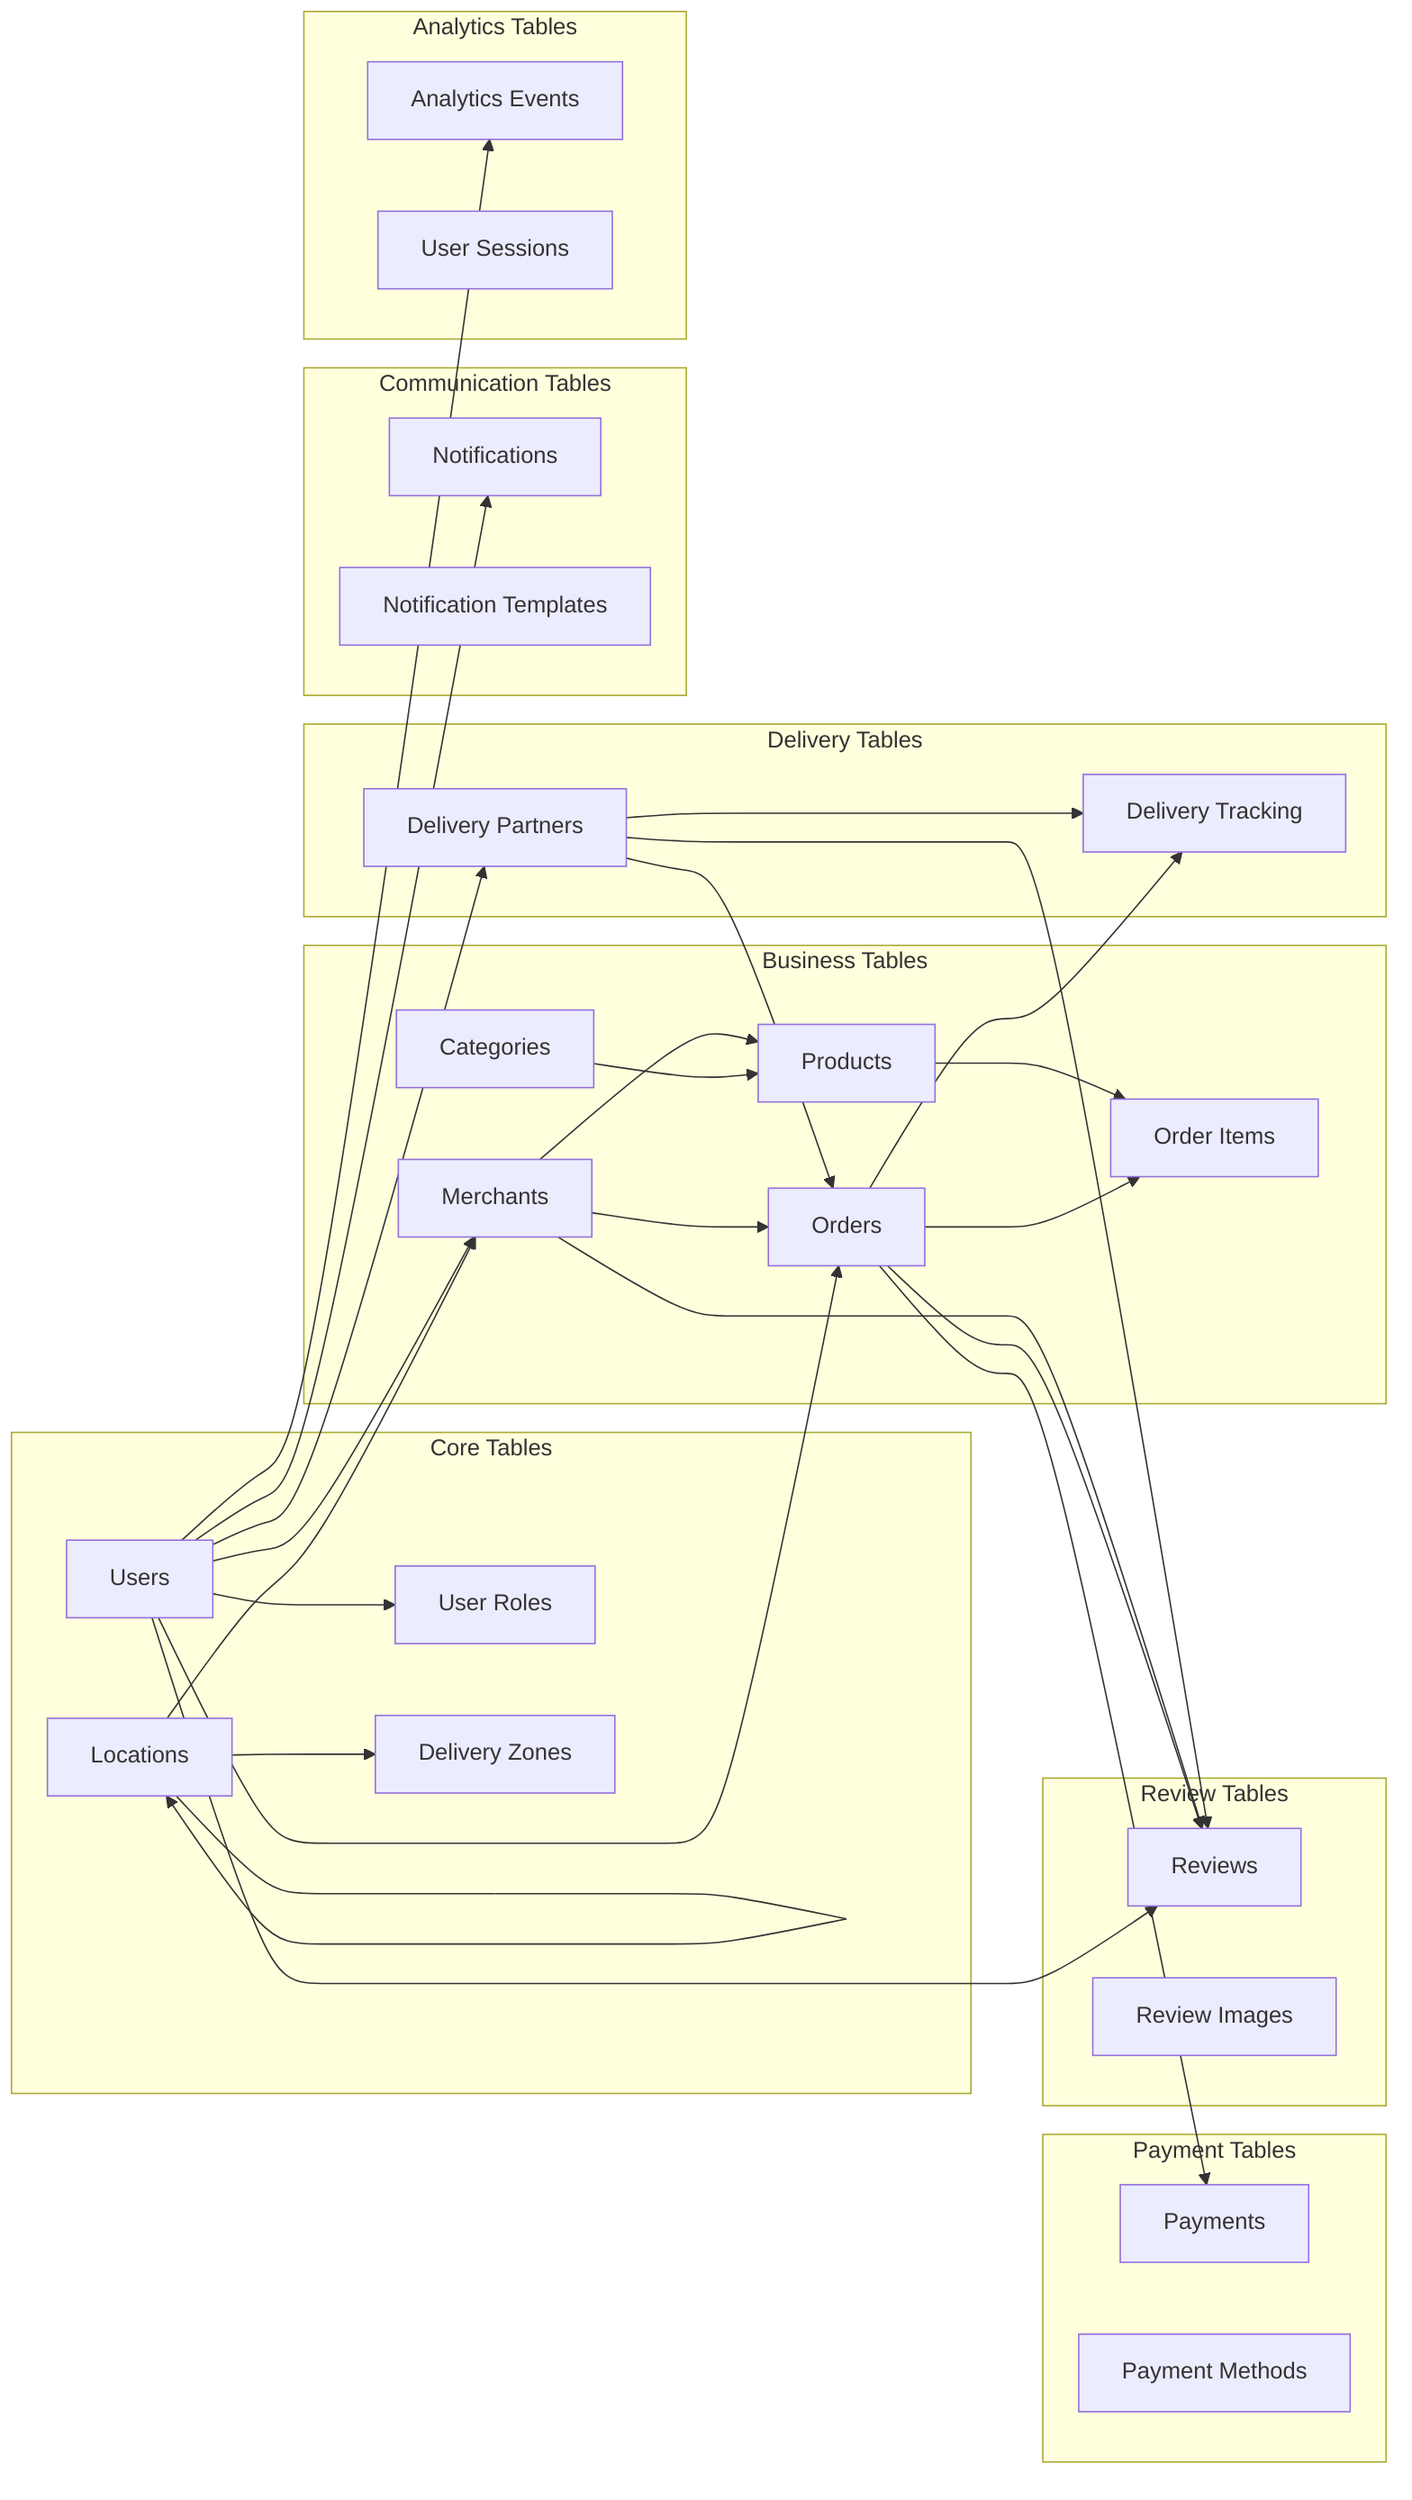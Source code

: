graph LR
    subgraph "Core Tables"
        USERS[Users]
        USER_ROLES[User Roles]
        LOCATIONS[Locations]
        DELIVERY_ZONES[Delivery Zones]
    end
    
    subgraph "Business Tables"
        MERCHANTS[Merchants]
        PRODUCTS[Products]
        CATEGORIES[Categories]
        ORDERS[Orders]
        ORDER_ITEMS[Order Items]
    end
    
    subgraph "Payment Tables"
        PAYMENTS[Payments]
        PAYMENT_METHODS[Payment Methods]
    end
    
    subgraph "Delivery Tables"
        DELIVERY_PARTNERS[Delivery Partners]
        DELIVERY_TRACKING[Delivery Tracking]
    end
    
    subgraph "Review Tables"
        REVIEWS[Reviews]
        REVIEW_IMAGES[Review Images]
    end
    
    subgraph "Communication Tables"
        NOTIFICATIONS[Notifications]
        NOTIFICATION_TEMPLATES[Notification Templates]
    end
    
    subgraph "Analytics Tables"
        ANALYTICS_EVENTS[Analytics Events]
        USER_SESSIONS[User Sessions]
    end
    
    USERS --> USER_ROLES
    USERS --> MERCHANTS
    USERS --> ORDERS
    USERS --> DELIVERY_PARTNERS
    USERS --> REVIEWS
    USERS --> NOTIFICATIONS
    USERS --> ANALYTICS_EVENTS
    
    LOCATIONS --> MERCHANTS
    LOCATIONS --> DELIVERY_ZONES
    LOCATIONS --> LOCATIONS
    
    MERCHANTS --> PRODUCTS
    MERCHANTS --> ORDERS
    MERCHANTS --> REVIEWS
    
    PRODUCTS --> ORDER_ITEMS
    CATEGORIES --> PRODUCTS
    
    ORDERS --> ORDER_ITEMS
    ORDERS --> PAYMENTS
    ORDERS --> DELIVERY_TRACKING
    ORDERS --> REVIEWS
    
    DELIVERY_PARTNERS --> DELIVERY_TRACKING
    DELIVERY_PARTNERS --> ORDERS
    DELIVERY_PARTNERS --> REVIEWS